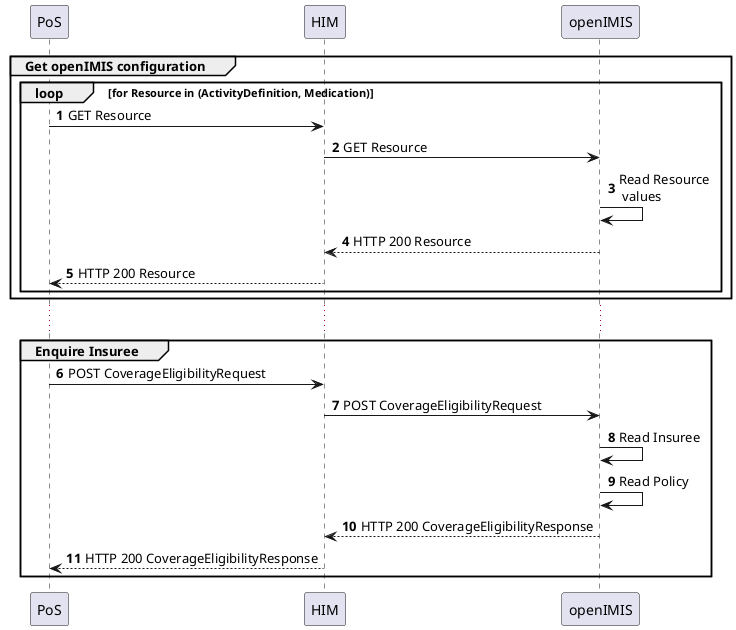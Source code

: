 @startuml Enquire 
autonumber

participant "PoS" as pos
participant "HIM" as him
participant "openIMIS" as oi 

group Get openIMIS configuration
    loop for Resource in (ActivityDefinition, Medication)
        pos -> him: GET Resource
        him -> oi: GET Resource 
        oi -> oi: Read Resource\n values
        him <-- oi: HTTP 200 Resource 
        pos <-- him: HTTP 200 Resource 
    end 
end 

...

group Enquire Insuree
    pos -> him: POST CoverageEligibilityRequest
    him -> oi: POST CoverageEligibilityRequest 
    oi -> oi: Read Insuree
    oi -> oi: Read Policy
    him <-- oi: HTTP 200 CoverageEligibilityResponse 
    pos <-- him: HTTP 200 CoverageEligibilityResponse
end
@enduml